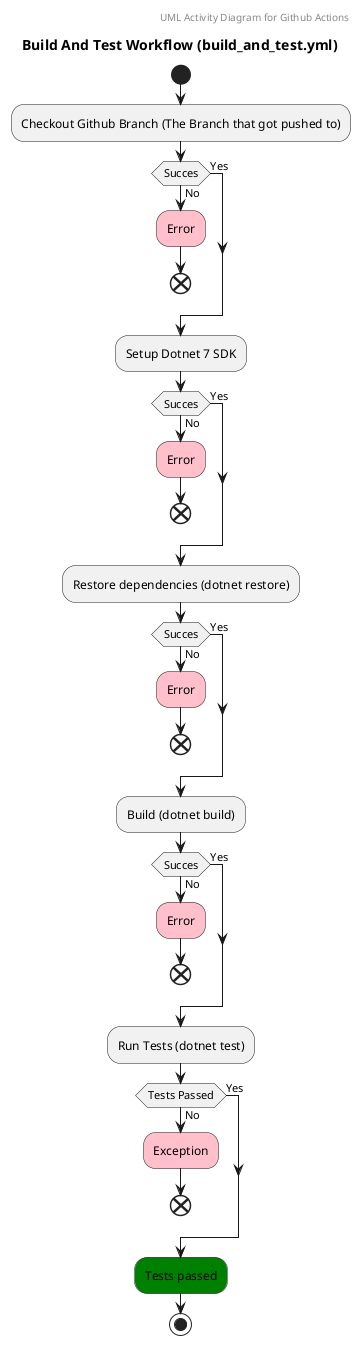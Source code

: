 @startuml
header UML Activity Diagram for Github Actions
title Build And Test Workflow (build_and_test.yml)
start
:Checkout Github Branch (The Branch that got pushed to);


if(Succes) then (No)
    #pink:Error;
    end
else (Yes)
endif


:Setup Dotnet 7 SDK;

if(Succes) then (No)
    #pink:Error;
    end
else (Yes)
endif

:Restore dependencies (dotnet restore);

if(Succes) then (No)
    #pink:Error;
    end
else (Yes)
endif

:Build (dotnet build);

if(Succes) then (No)
    #pink:Error;
    end
else (Yes)
endif

:Run Tests (dotnet test);

if(Tests Passed) then (No)
    #pink:Exception;
    end
else (Yes)
endif

#green:Tests passed;

stop
@enduml

